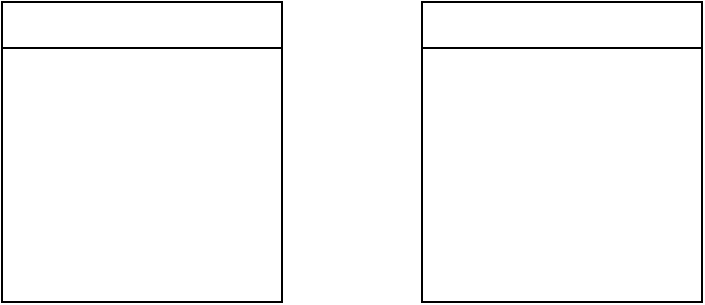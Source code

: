 <mxfile version="17.2.4" type="github">
  <diagram id="oRSFCTxGa8Yn6FLIQau2" name="Page-1">
    <mxGraphModel dx="1261" dy="819" grid="1" gridSize="10" guides="1" tooltips="1" connect="1" arrows="1" fold="1" page="1" pageScale="1" pageWidth="827" pageHeight="1169" math="0" shadow="0">
      <root>
        <mxCell id="0" />
        <mxCell id="1" parent="0" />
        <mxCell id="0coyzVnQNSBkB0Iz7uPK-1" value="" style="swimlane;" vertex="1" parent="1">
          <mxGeometry x="120" y="210" width="140" height="150" as="geometry" />
        </mxCell>
        <mxCell id="0coyzVnQNSBkB0Iz7uPK-2" value="" style="swimlane;" vertex="1" parent="1">
          <mxGeometry x="330" y="210" width="140" height="150" as="geometry" />
        </mxCell>
      </root>
    </mxGraphModel>
  </diagram>
</mxfile>
